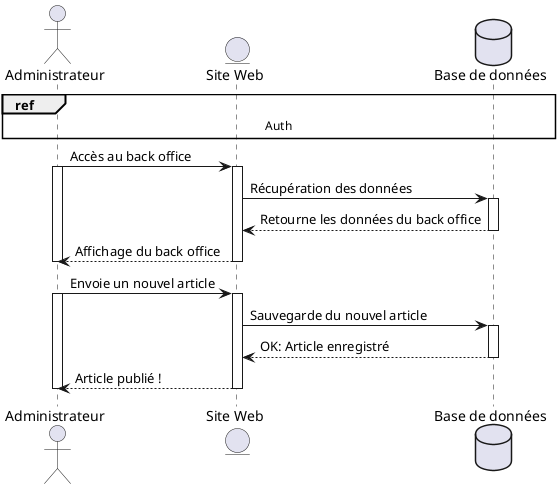 @startuml
'https://plantuml.com/sequence-diagram

actor Administrateur as a
entity "Site Web" as www
database "Base de données" as db

ref over a, www, db : Auth

a -> www: Accès au back office
    activate a
    activate www
www -> db: Récupération des données
    activate db
www <-- db: Retourne les données du back office
    deactivate db
a <-- www: Affichage du back office
    deactivate a
    deactivate www
a -> www: Envoie un nouvel article
    activate a
    activate www
www -> db: Sauvegarde du nouvel article
    activate db
www <-- db: OK: Article enregistré
    deactivate db
a <-- www: Article publié !
    deactivate www
    deactivate a


@enduml